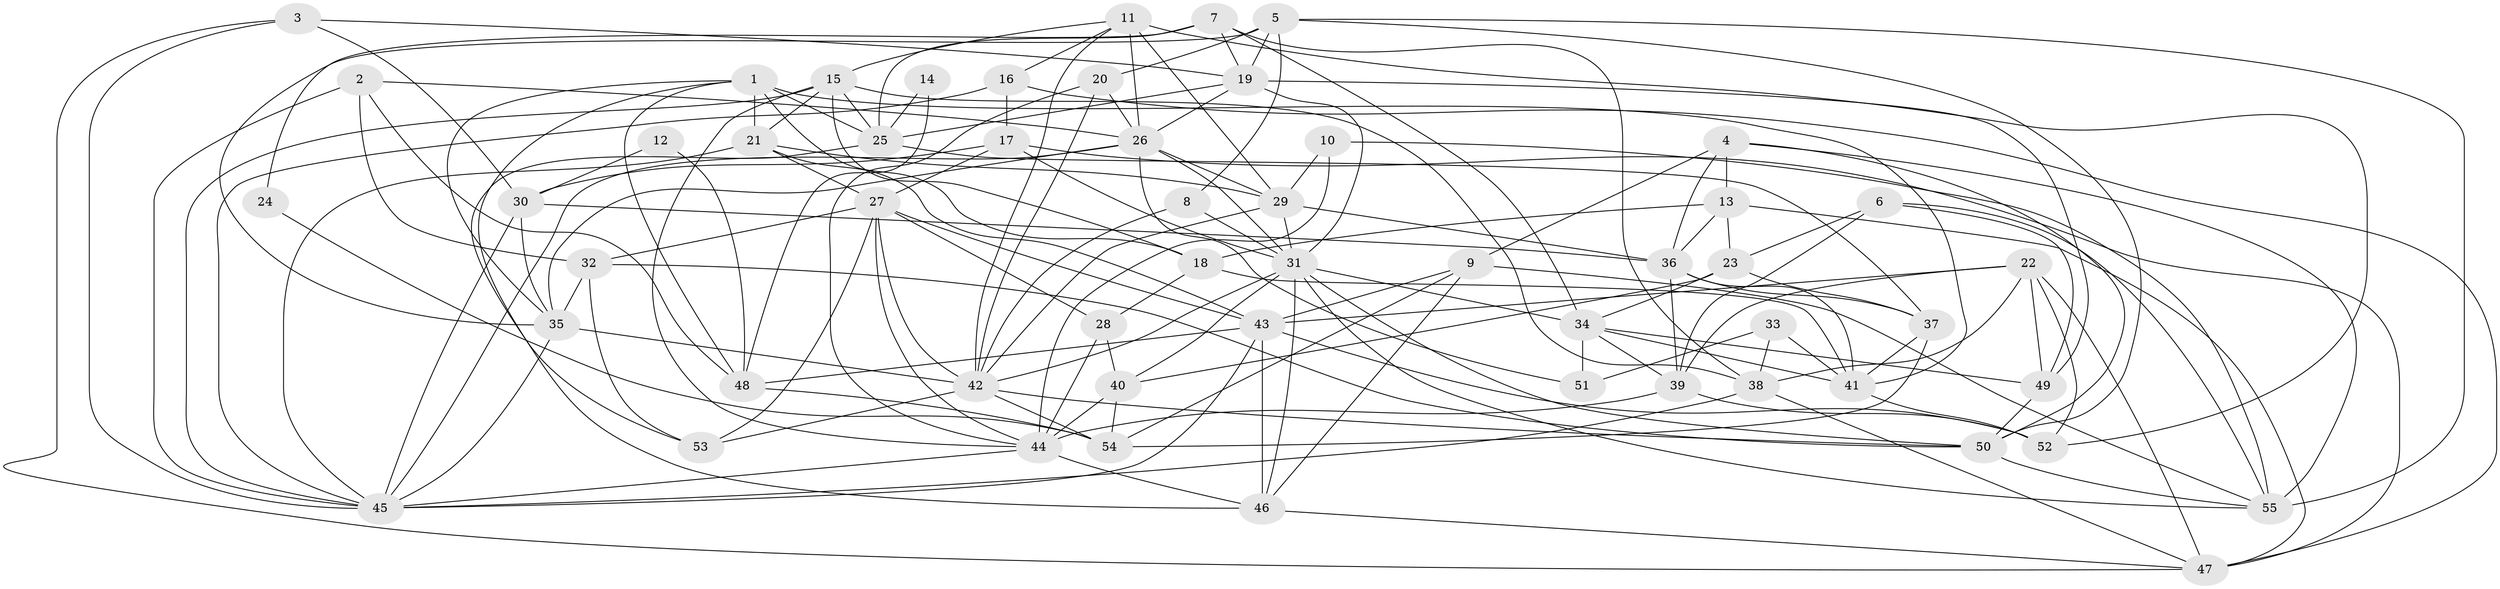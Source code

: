 // original degree distribution, {3: 0.26605504587155965, 2: 0.12844036697247707, 4: 0.25688073394495414, 5: 0.22018348623853212, 8: 0.01834862385321101, 6: 0.10091743119266056, 7: 0.009174311926605505}
// Generated by graph-tools (version 1.1) at 2025/26/03/09/25 03:26:19]
// undirected, 55 vertices, 158 edges
graph export_dot {
graph [start="1"]
  node [color=gray90,style=filled];
  1;
  2;
  3;
  4;
  5;
  6;
  7;
  8;
  9;
  10;
  11;
  12;
  13;
  14;
  15;
  16;
  17;
  18;
  19;
  20;
  21;
  22;
  23;
  24;
  25;
  26;
  27;
  28;
  29;
  30;
  31;
  32;
  33;
  34;
  35;
  36;
  37;
  38;
  39;
  40;
  41;
  42;
  43;
  44;
  45;
  46;
  47;
  48;
  49;
  50;
  51;
  52;
  53;
  54;
  55;
  1 -- 18 [weight=1.0];
  1 -- 21 [weight=1.0];
  1 -- 25 [weight=1.0];
  1 -- 35 [weight=1.0];
  1 -- 41 [weight=1.0];
  1 -- 46 [weight=1.0];
  1 -- 48 [weight=1.0];
  2 -- 26 [weight=1.0];
  2 -- 32 [weight=1.0];
  2 -- 45 [weight=1.0];
  2 -- 48 [weight=1.0];
  3 -- 19 [weight=1.0];
  3 -- 30 [weight=1.0];
  3 -- 45 [weight=1.0];
  3 -- 47 [weight=1.0];
  4 -- 9 [weight=1.0];
  4 -- 13 [weight=1.0];
  4 -- 36 [weight=1.0];
  4 -- 50 [weight=1.0];
  4 -- 55 [weight=1.0];
  5 -- 8 [weight=1.0];
  5 -- 19 [weight=1.0];
  5 -- 20 [weight=1.0];
  5 -- 35 [weight=2.0];
  5 -- 50 [weight=1.0];
  5 -- 55 [weight=1.0];
  6 -- 23 [weight=1.0];
  6 -- 39 [weight=1.0];
  6 -- 49 [weight=1.0];
  6 -- 55 [weight=1.0];
  7 -- 19 [weight=1.0];
  7 -- 24 [weight=1.0];
  7 -- 25 [weight=1.0];
  7 -- 34 [weight=1.0];
  7 -- 38 [weight=1.0];
  8 -- 31 [weight=1.0];
  8 -- 42 [weight=1.0];
  9 -- 43 [weight=1.0];
  9 -- 46 [weight=1.0];
  9 -- 54 [weight=1.0];
  9 -- 55 [weight=1.0];
  10 -- 29 [weight=1.0];
  10 -- 44 [weight=1.0];
  10 -- 55 [weight=1.0];
  11 -- 15 [weight=1.0];
  11 -- 16 [weight=1.0];
  11 -- 26 [weight=1.0];
  11 -- 29 [weight=1.0];
  11 -- 42 [weight=1.0];
  11 -- 52 [weight=1.0];
  12 -- 30 [weight=1.0];
  12 -- 48 [weight=1.0];
  13 -- 18 [weight=1.0];
  13 -- 23 [weight=1.0];
  13 -- 36 [weight=1.0];
  13 -- 47 [weight=1.0];
  14 -- 25 [weight=1.0];
  14 -- 48 [weight=1.0];
  15 -- 18 [weight=1.0];
  15 -- 21 [weight=1.0];
  15 -- 25 [weight=1.0];
  15 -- 38 [weight=1.0];
  15 -- 44 [weight=1.0];
  15 -- 45 [weight=1.0];
  16 -- 17 [weight=1.0];
  16 -- 45 [weight=1.0];
  16 -- 47 [weight=1.0];
  17 -- 27 [weight=1.0];
  17 -- 30 [weight=1.0];
  17 -- 31 [weight=1.0];
  17 -- 47 [weight=1.0];
  18 -- 28 [weight=1.0];
  18 -- 41 [weight=1.0];
  19 -- 25 [weight=1.0];
  19 -- 26 [weight=1.0];
  19 -- 31 [weight=1.0];
  19 -- 49 [weight=1.0];
  20 -- 26 [weight=1.0];
  20 -- 42 [weight=1.0];
  20 -- 44 [weight=1.0];
  21 -- 27 [weight=1.0];
  21 -- 29 [weight=1.0];
  21 -- 43 [weight=2.0];
  21 -- 45 [weight=1.0];
  22 -- 38 [weight=1.0];
  22 -- 39 [weight=1.0];
  22 -- 43 [weight=1.0];
  22 -- 47 [weight=1.0];
  22 -- 49 [weight=1.0];
  22 -- 52 [weight=1.0];
  23 -- 34 [weight=1.0];
  23 -- 37 [weight=1.0];
  23 -- 40 [weight=1.0];
  24 -- 54 [weight=1.0];
  25 -- 37 [weight=1.0];
  25 -- 53 [weight=1.0];
  26 -- 29 [weight=1.0];
  26 -- 31 [weight=1.0];
  26 -- 35 [weight=1.0];
  26 -- 45 [weight=1.0];
  26 -- 51 [weight=1.0];
  27 -- 28 [weight=1.0];
  27 -- 32 [weight=1.0];
  27 -- 42 [weight=1.0];
  27 -- 43 [weight=1.0];
  27 -- 44 [weight=1.0];
  27 -- 53 [weight=1.0];
  28 -- 40 [weight=1.0];
  28 -- 44 [weight=1.0];
  29 -- 31 [weight=1.0];
  29 -- 36 [weight=1.0];
  29 -- 42 [weight=1.0];
  30 -- 35 [weight=1.0];
  30 -- 36 [weight=1.0];
  30 -- 45 [weight=1.0];
  31 -- 34 [weight=1.0];
  31 -- 40 [weight=1.0];
  31 -- 42 [weight=1.0];
  31 -- 46 [weight=1.0];
  31 -- 50 [weight=1.0];
  31 -- 55 [weight=1.0];
  32 -- 35 [weight=1.0];
  32 -- 50 [weight=1.0];
  32 -- 53 [weight=1.0];
  33 -- 38 [weight=1.0];
  33 -- 41 [weight=1.0];
  33 -- 51 [weight=1.0];
  34 -- 39 [weight=1.0];
  34 -- 41 [weight=1.0];
  34 -- 49 [weight=1.0];
  34 -- 51 [weight=1.0];
  35 -- 42 [weight=1.0];
  35 -- 45 [weight=1.0];
  36 -- 37 [weight=1.0];
  36 -- 39 [weight=1.0];
  36 -- 41 [weight=1.0];
  37 -- 41 [weight=1.0];
  37 -- 54 [weight=1.0];
  38 -- 45 [weight=1.0];
  38 -- 47 [weight=1.0];
  39 -- 44 [weight=1.0];
  39 -- 52 [weight=1.0];
  40 -- 44 [weight=1.0];
  40 -- 54 [weight=1.0];
  41 -- 52 [weight=1.0];
  42 -- 50 [weight=1.0];
  42 -- 53 [weight=1.0];
  42 -- 54 [weight=1.0];
  43 -- 45 [weight=1.0];
  43 -- 46 [weight=2.0];
  43 -- 48 [weight=1.0];
  43 -- 52 [weight=1.0];
  44 -- 45 [weight=1.0];
  44 -- 46 [weight=1.0];
  46 -- 47 [weight=1.0];
  48 -- 54 [weight=1.0];
  49 -- 50 [weight=1.0];
  50 -- 55 [weight=1.0];
}
